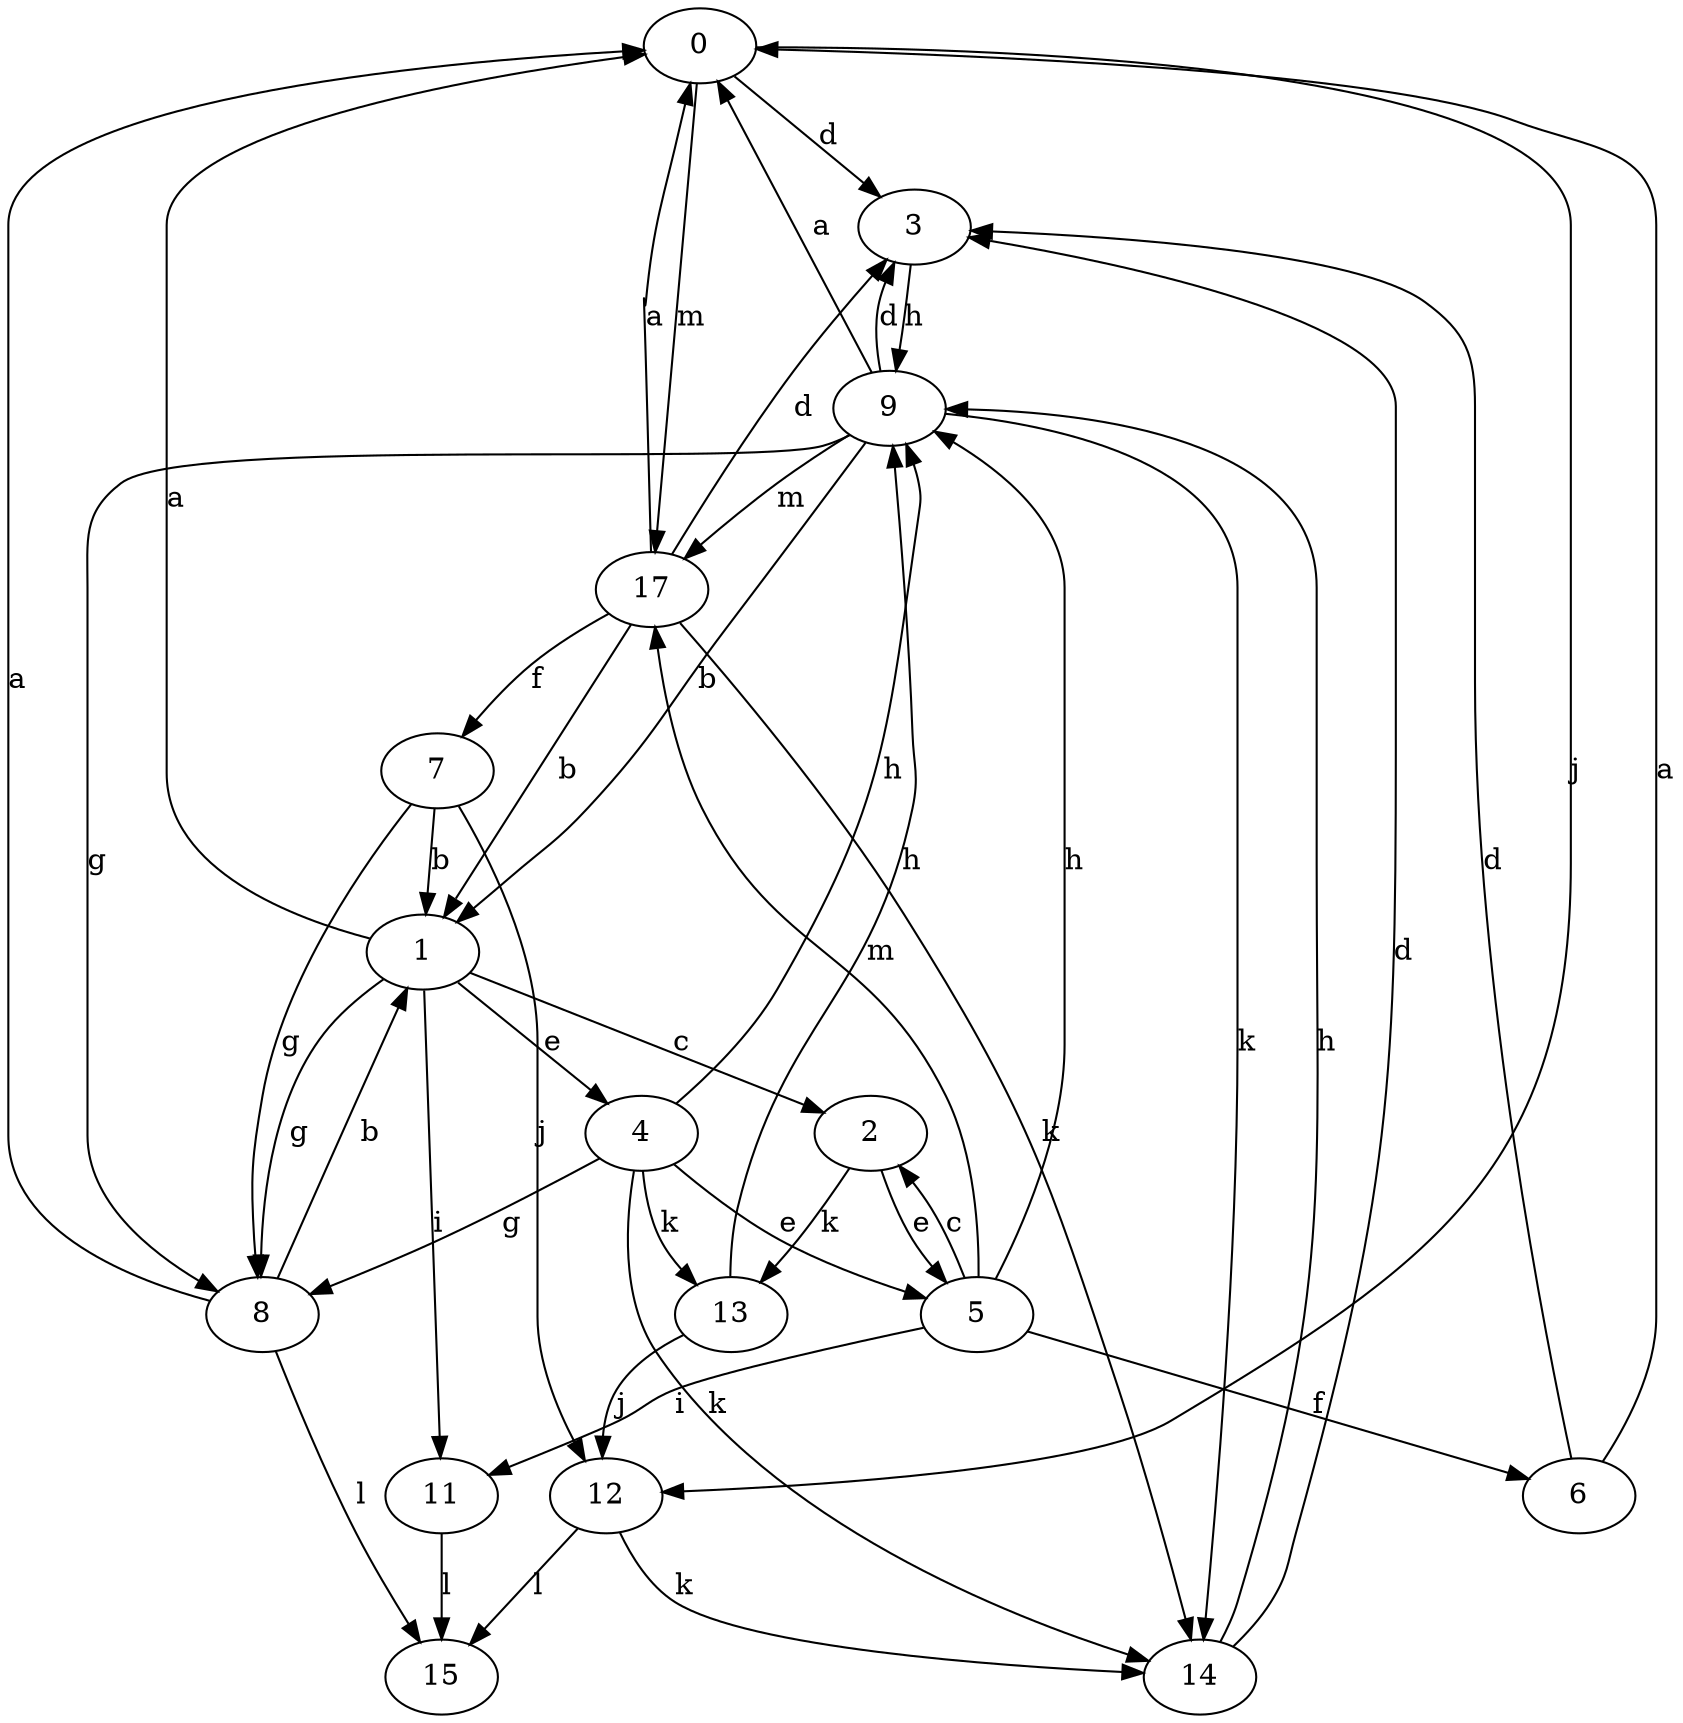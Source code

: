 strict digraph  {
0;
1;
2;
3;
4;
5;
6;
7;
8;
9;
11;
12;
13;
14;
15;
17;
0 -> 3  [label=d];
0 -> 12  [label=j];
0 -> 17  [label=m];
1 -> 0  [label=a];
1 -> 2  [label=c];
1 -> 4  [label=e];
1 -> 8  [label=g];
1 -> 11  [label=i];
2 -> 5  [label=e];
2 -> 13  [label=k];
3 -> 9  [label=h];
4 -> 5  [label=e];
4 -> 8  [label=g];
4 -> 9  [label=h];
4 -> 13  [label=k];
4 -> 14  [label=k];
5 -> 2  [label=c];
5 -> 6  [label=f];
5 -> 9  [label=h];
5 -> 11  [label=i];
5 -> 17  [label=m];
6 -> 0  [label=a];
6 -> 3  [label=d];
7 -> 1  [label=b];
7 -> 8  [label=g];
7 -> 12  [label=j];
8 -> 0  [label=a];
8 -> 1  [label=b];
8 -> 15  [label=l];
9 -> 0  [label=a];
9 -> 1  [label=b];
9 -> 3  [label=d];
9 -> 8  [label=g];
9 -> 14  [label=k];
9 -> 17  [label=m];
11 -> 15  [label=l];
12 -> 14  [label=k];
12 -> 15  [label=l];
13 -> 9  [label=h];
13 -> 12  [label=j];
14 -> 3  [label=d];
14 -> 9  [label=h];
17 -> 0  [label=a];
17 -> 1  [label=b];
17 -> 3  [label=d];
17 -> 7  [label=f];
17 -> 14  [label=k];
}
